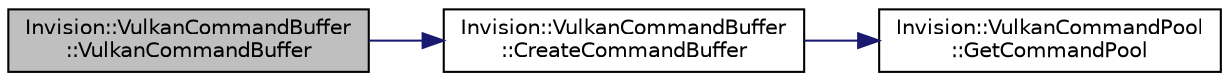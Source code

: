 digraph "Invision::VulkanCommandBuffer::VulkanCommandBuffer"
{
 // LATEX_PDF_SIZE
  edge [fontname="Helvetica",fontsize="10",labelfontname="Helvetica",labelfontsize="10"];
  node [fontname="Helvetica",fontsize="10",shape=record];
  rankdir="LR";
  Node1 [label="Invision::VulkanCommandBuffer\l::VulkanCommandBuffer",height=0.2,width=0.4,color="black", fillcolor="grey75", style="filled", fontcolor="black",tooltip=" "];
  Node1 -> Node2 [color="midnightblue",fontsize="10",style="solid",fontname="Helvetica"];
  Node2 [label="Invision::VulkanCommandBuffer\l::CreateCommandBuffer",height=0.2,width=0.4,color="black", fillcolor="white", style="filled",URL="$class_invision_1_1_vulkan_command_buffer.html#af7e83c44eab4ae2d1d0e7430167a9876",tooltip=" "];
  Node2 -> Node3 [color="midnightblue",fontsize="10",style="solid",fontname="Helvetica"];
  Node3 [label="Invision::VulkanCommandPool\l::GetCommandPool",height=0.2,width=0.4,color="black", fillcolor="white", style="filled",URL="$class_invision_1_1_vulkan_command_pool.html#aa9894579222f0bba61bb1f1fbdb7fa84",tooltip=" "];
}
